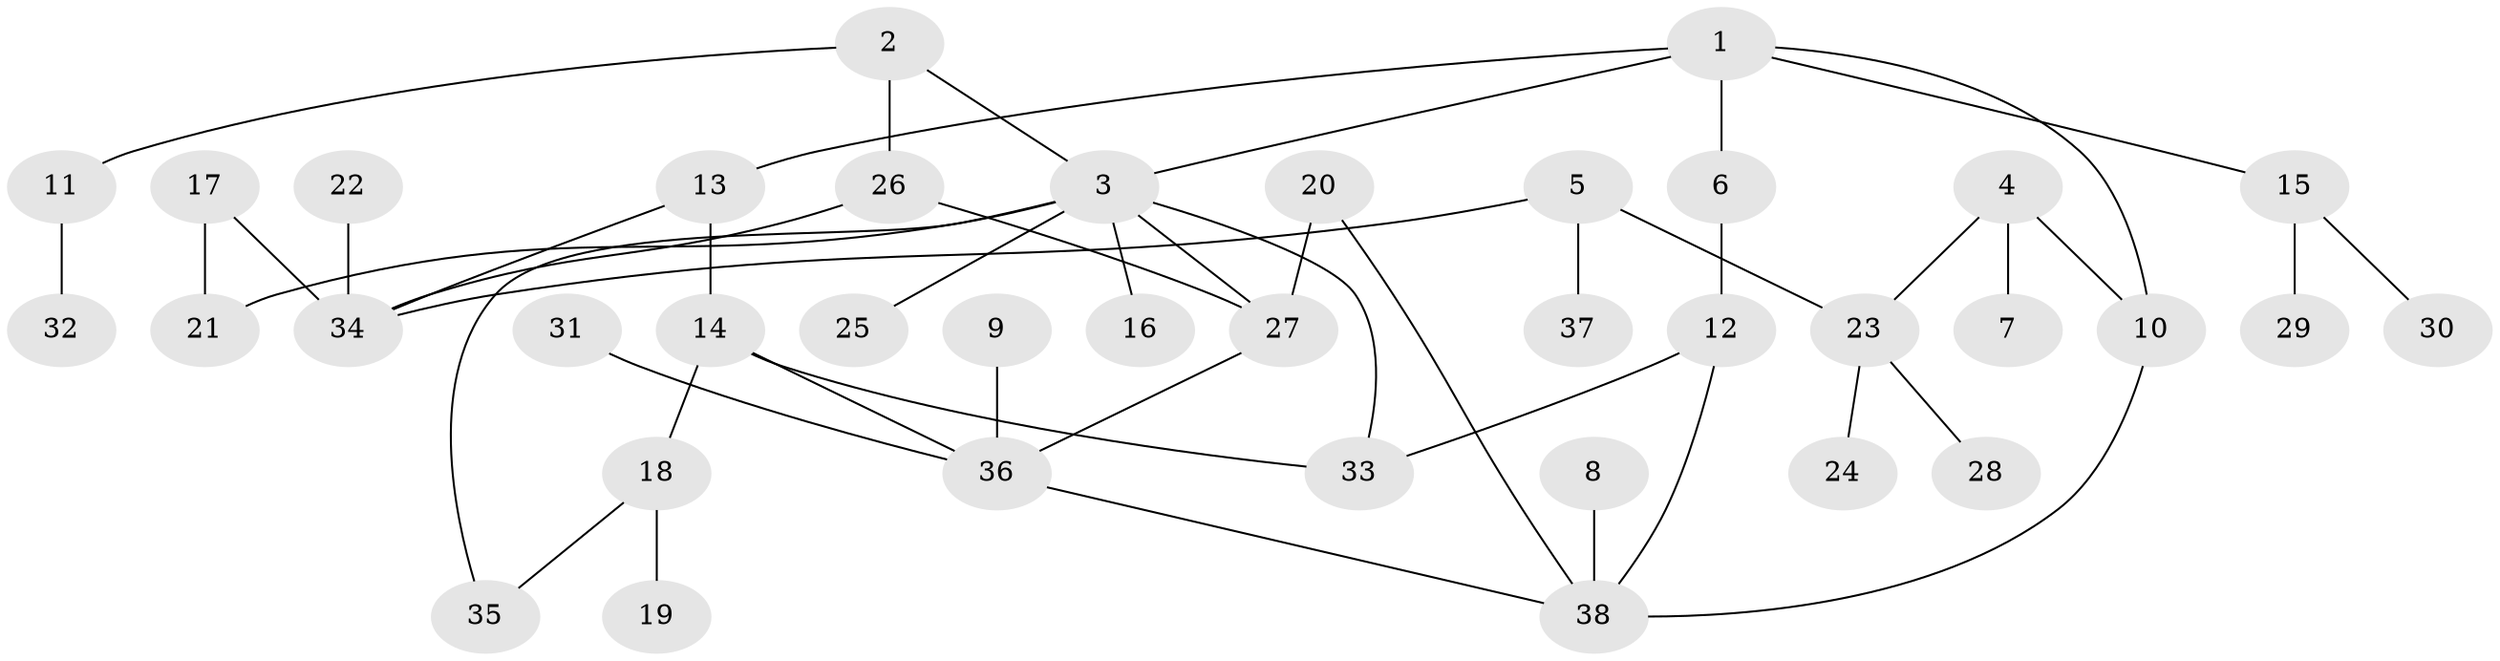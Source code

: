 // original degree distribution, {6: 0.039473684210526314, 5: 0.039473684210526314, 4: 0.09210526315789473, 3: 0.18421052631578946, 7: 0.013157894736842105, 2: 0.18421052631578946, 1: 0.4473684210526316}
// Generated by graph-tools (version 1.1) at 2025/49/03/09/25 03:49:18]
// undirected, 38 vertices, 48 edges
graph export_dot {
graph [start="1"]
  node [color=gray90,style=filled];
  1;
  2;
  3;
  4;
  5;
  6;
  7;
  8;
  9;
  10;
  11;
  12;
  13;
  14;
  15;
  16;
  17;
  18;
  19;
  20;
  21;
  22;
  23;
  24;
  25;
  26;
  27;
  28;
  29;
  30;
  31;
  32;
  33;
  34;
  35;
  36;
  37;
  38;
  1 -- 3 [weight=1.0];
  1 -- 6 [weight=1.0];
  1 -- 10 [weight=1.0];
  1 -- 13 [weight=1.0];
  1 -- 15 [weight=1.0];
  2 -- 3 [weight=1.0];
  2 -- 11 [weight=1.0];
  2 -- 26 [weight=1.0];
  3 -- 16 [weight=1.0];
  3 -- 21 [weight=1.0];
  3 -- 25 [weight=1.0];
  3 -- 27 [weight=1.0];
  3 -- 33 [weight=1.0];
  3 -- 35 [weight=1.0];
  4 -- 7 [weight=1.0];
  4 -- 10 [weight=1.0];
  4 -- 23 [weight=1.0];
  5 -- 23 [weight=1.0];
  5 -- 34 [weight=1.0];
  5 -- 37 [weight=1.0];
  6 -- 12 [weight=1.0];
  8 -- 38 [weight=1.0];
  9 -- 36 [weight=1.0];
  10 -- 38 [weight=1.0];
  11 -- 32 [weight=1.0];
  12 -- 33 [weight=1.0];
  12 -- 38 [weight=1.0];
  13 -- 14 [weight=1.0];
  13 -- 34 [weight=1.0];
  14 -- 18 [weight=1.0];
  14 -- 33 [weight=1.0];
  14 -- 36 [weight=1.0];
  15 -- 29 [weight=1.0];
  15 -- 30 [weight=1.0];
  17 -- 21 [weight=1.0];
  17 -- 34 [weight=1.0];
  18 -- 19 [weight=1.0];
  18 -- 35 [weight=1.0];
  20 -- 27 [weight=1.0];
  20 -- 38 [weight=1.0];
  22 -- 34 [weight=1.0];
  23 -- 24 [weight=1.0];
  23 -- 28 [weight=1.0];
  26 -- 27 [weight=1.0];
  26 -- 34 [weight=1.0];
  27 -- 36 [weight=1.0];
  31 -- 36 [weight=1.0];
  36 -- 38 [weight=1.0];
}

